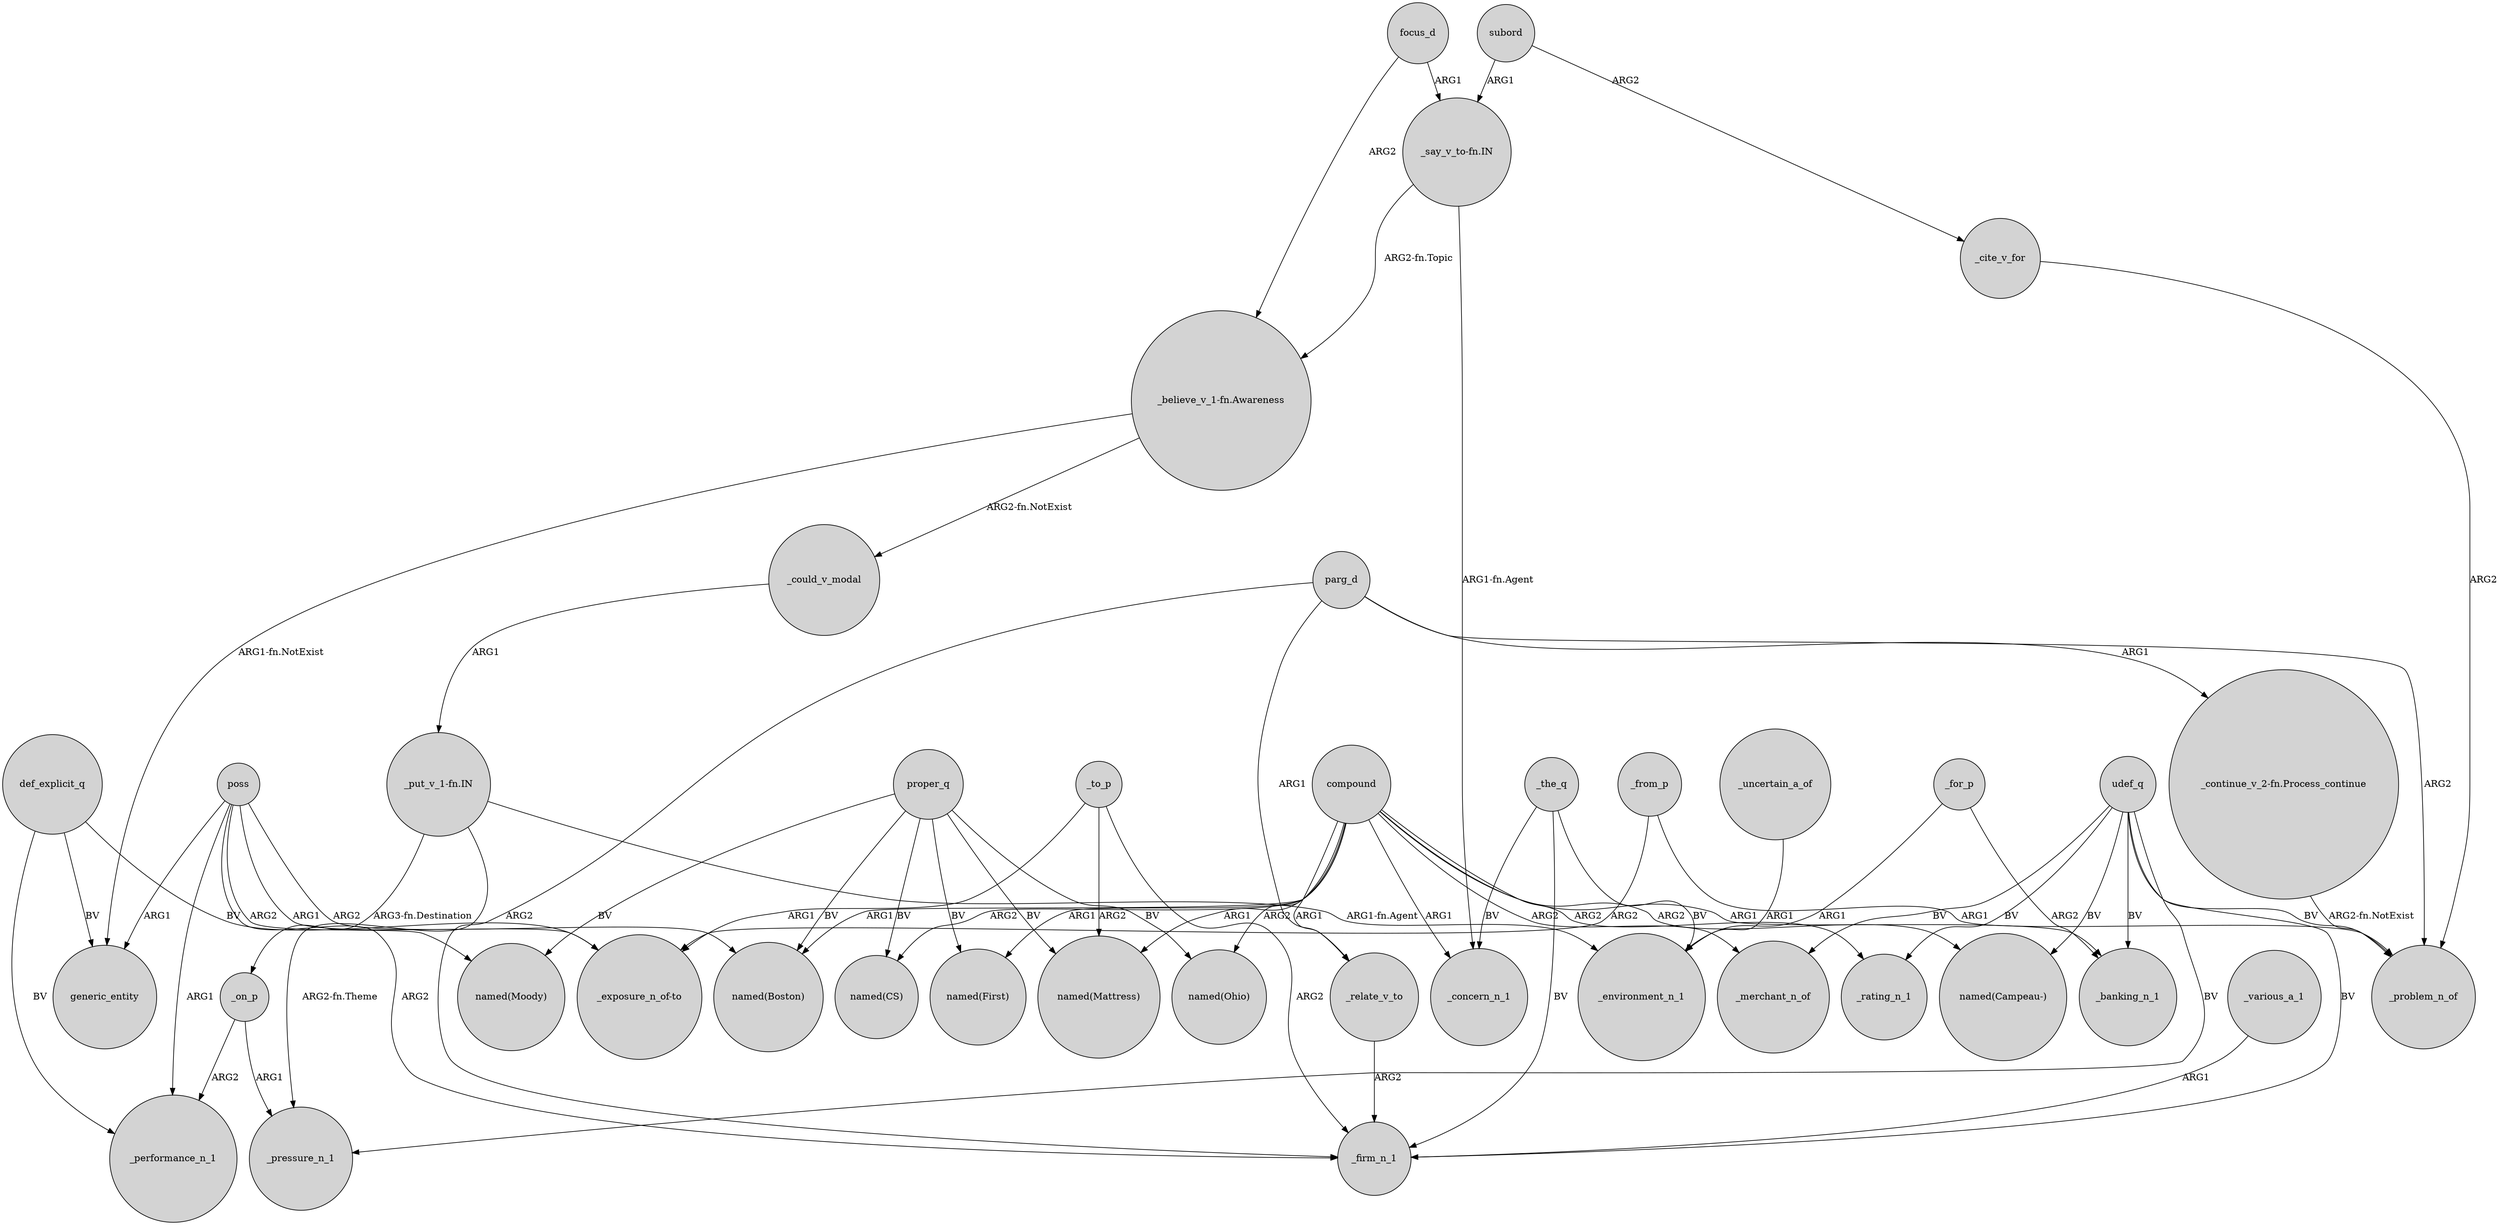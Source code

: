 digraph {
	node [shape=circle style=filled]
	udef_q -> _pressure_n_1 [label=BV]
	udef_q -> _merchant_n_of [label=BV]
	proper_q -> "named(Boston)" [label=BV]
	poss -> generic_entity [label=ARG1]
	_relate_v_to -> _firm_n_1 [label=ARG2]
	_the_q -> _environment_n_1 [label=BV]
	proper_q -> "named(Moody)" [label=BV]
	udef_q -> _rating_n_1 [label=BV]
	_various_a_1 -> _firm_n_1 [label=ARG1]
	compound -> "named(First)" [label=ARG1]
	_cite_v_for -> _problem_n_of [label=ARG2]
	parg_d -> "_continue_v_2-fn.Process_continue" [label=ARG1]
	parg_d -> _relate_v_to [label=ARG1]
	compound -> "named(Mattress)" [label=ARG1]
	_on_p -> _pressure_n_1 [label=ARG1]
	proper_q -> "named(Mattress)" [label=BV]
	"_put_v_1-fn.IN" -> _environment_n_1 [label="ARG1-fn.Agent"]
	compound -> "named(Campeau-)" [label=ARG2]
	udef_q -> _firm_n_1 [label=BV]
	def_explicit_q -> generic_entity [label=BV]
	proper_q -> "named(First)" [label=BV]
	subord -> _cite_v_for [label=ARG2]
	"_put_v_1-fn.IN" -> _on_p [label="ARG3-fn.Destination"]
	"_believe_v_1-fn.Awareness" -> _could_v_modal [label="ARG2-fn.NotExist"]
	"_say_v_to-fn.IN" -> _concern_n_1 [label="ARG1-fn.Agent"]
	subord -> "_say_v_to-fn.IN" [label=ARG1]
	"_put_v_1-fn.IN" -> _pressure_n_1 [label="ARG2-fn.Theme"]
	udef_q -> _problem_n_of [label=BV]
	compound -> _rating_n_1 [label=ARG2]
	_on_p -> _performance_n_1 [label=ARG2]
	proper_q -> "named(Ohio)" [label=BV]
	_to_p -> _firm_n_1 [label=ARG2]
	poss -> "_exposure_n_of-to" [label=ARG1]
	compound -> "named(Boston)" [label=ARG1]
	_the_q -> _concern_n_1 [label=BV]
	proper_q -> "named(CS)" [label=BV]
	_from_p -> "_exposure_n_of-to" [label=ARG2]
	_to_p -> "named(Mattress)" [label=ARG2]
	def_explicit_q -> "_exposure_n_of-to" [label=BV]
	compound -> _banking_n_1 [label=ARG1]
	udef_q -> "named(Campeau-)" [label=BV]
	_could_v_modal -> "_put_v_1-fn.IN" [label=ARG1]
	compound -> "named(Ohio)" [label=ARG2]
	def_explicit_q -> _performance_n_1 [label=BV]
	parg_d -> _problem_n_of [label=ARG2]
	poss -> _performance_n_1 [label=ARG1]
	poss -> _firm_n_1 [label=ARG2]
	_uncertain_a_of -> _environment_n_1 [label=ARG1]
	_for_p -> _environment_n_1 [label=ARG1]
	"_believe_v_1-fn.Awareness" -> generic_entity [label="ARG1-fn.NotExist"]
	"_say_v_to-fn.IN" -> "_believe_v_1-fn.Awareness" [label="ARG2-fn.Topic"]
	_the_q -> _firm_n_1 [label=BV]
	focus_d -> "_believe_v_1-fn.Awareness" [label=ARG2]
	poss -> "named(Boston)" [label=ARG2]
	compound -> _relate_v_to [label=ARG1]
	"_continue_v_2-fn.Process_continue" -> _problem_n_of [label="ARG2-fn.NotExist"]
	_for_p -> _banking_n_1 [label=ARG2]
	compound -> _merchant_n_of [label=ARG2]
	udef_q -> _banking_n_1 [label=BV]
	_to_p -> "_exposure_n_of-to" [label=ARG1]
	compound -> _concern_n_1 [label=ARG1]
	parg_d -> _firm_n_1 [label=ARG2]
	poss -> "named(Moody)" [label=ARG2]
	focus_d -> "_say_v_to-fn.IN" [label=ARG1]
	compound -> "named(CS)" [label=ARG2]
	_from_p -> _problem_n_of [label=ARG1]
}
